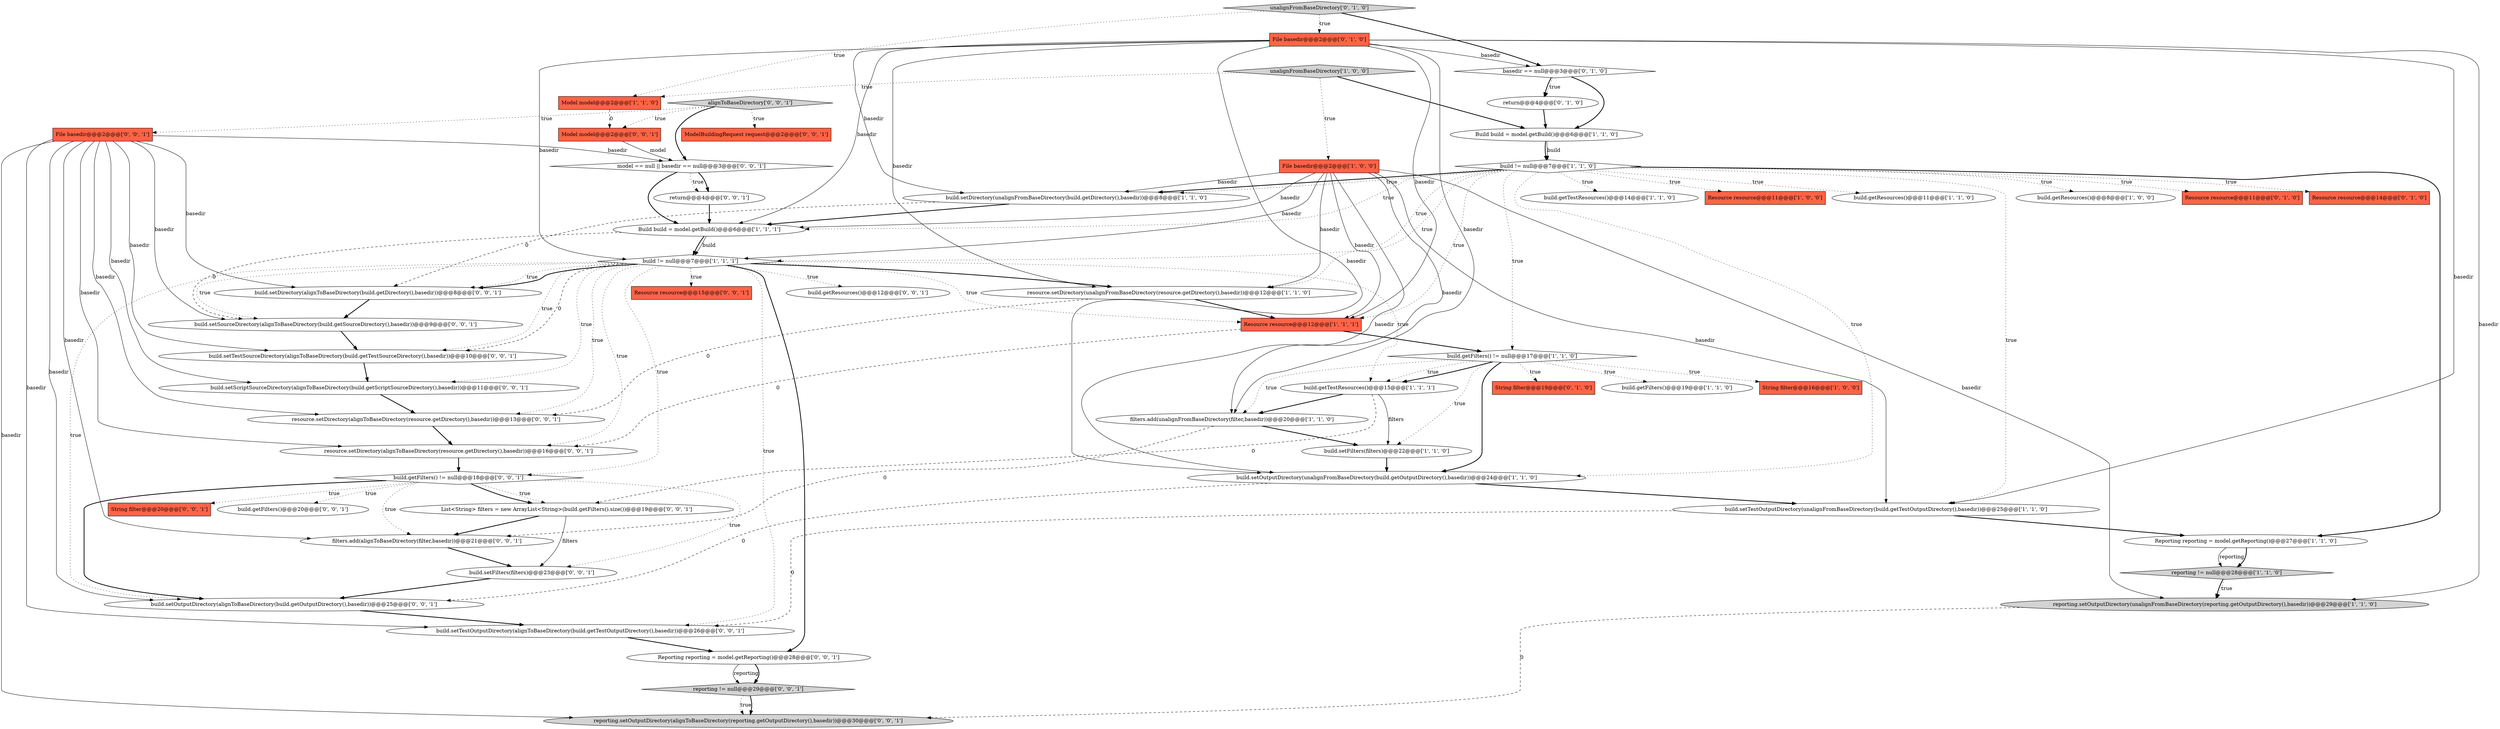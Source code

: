 digraph {
15 [style = filled, label = "Model model@@@2@@@['1', '1', '0']", fillcolor = tomato, shape = box image = "AAA0AAABBB1BBB"];
11 [style = filled, label = "build.setFilters(filters)@@@22@@@['1', '1', '0']", fillcolor = white, shape = ellipse image = "AAA0AAABBB1BBB"];
4 [style = filled, label = "File basedir@@@2@@@['1', '0', '0']", fillcolor = tomato, shape = box image = "AAA0AAABBB1BBB"];
8 [style = filled, label = "build.getTestResources()@@@14@@@['1', '1', '0']", fillcolor = white, shape = ellipse image = "AAA0AAABBB1BBB"];
50 [style = filled, label = "build.setFilters(filters)@@@23@@@['0', '0', '1']", fillcolor = white, shape = ellipse image = "AAA0AAABBB3BBB"];
19 [style = filled, label = "reporting != null@@@28@@@['1', '1', '0']", fillcolor = lightgray, shape = diamond image = "AAA0AAABBB1BBB"];
45 [style = filled, label = "List<String> filters = new ArrayList<String>(build.getFilters().size())@@@19@@@['0', '0', '1']", fillcolor = white, shape = ellipse image = "AAA0AAABBB3BBB"];
38 [style = filled, label = "model == null || basedir == null@@@3@@@['0', '0', '1']", fillcolor = white, shape = diamond image = "AAA0AAABBB3BBB"];
53 [style = filled, label = "return@@@4@@@['0', '0', '1']", fillcolor = white, shape = ellipse image = "AAA0AAABBB3BBB"];
56 [style = filled, label = "build.setSourceDirectory(alignToBaseDirectory(build.getSourceDirectory(),basedir))@@@9@@@['0', '0', '1']", fillcolor = white, shape = ellipse image = "AAA0AAABBB3BBB"];
40 [style = filled, label = "Model model@@@2@@@['0', '0', '1']", fillcolor = tomato, shape = box image = "AAA0AAABBB3BBB"];
6 [style = filled, label = "Resource resource@@@11@@@['1', '0', '0']", fillcolor = tomato, shape = box image = "AAA0AAABBB1BBB"];
1 [style = filled, label = "build.getFilters() != null@@@17@@@['1', '1', '0']", fillcolor = white, shape = diamond image = "AAA0AAABBB1BBB"];
43 [style = filled, label = "resource.setDirectory(alignToBaseDirectory(resource.getDirectory(),basedir))@@@13@@@['0', '0', '1']", fillcolor = white, shape = ellipse image = "AAA0AAABBB3BBB"];
46 [style = filled, label = "filters.add(alignToBaseDirectory(filter,basedir))@@@21@@@['0', '0', '1']", fillcolor = white, shape = ellipse image = "AAA0AAABBB3BBB"];
27 [style = filled, label = "String filter@@@19@@@['0', '1', '0']", fillcolor = tomato, shape = box image = "AAA0AAABBB2BBB"];
22 [style = filled, label = "build.getResources()@@@11@@@['1', '1', '0']", fillcolor = white, shape = ellipse image = "AAA0AAABBB1BBB"];
25 [style = filled, label = "File basedir@@@2@@@['0', '1', '0']", fillcolor = tomato, shape = box image = "AAA0AAABBB2BBB"];
35 [style = filled, label = "build.setDirectory(alignToBaseDirectory(build.getDirectory(),basedir))@@@8@@@['0', '0', '1']", fillcolor = white, shape = ellipse image = "AAA0AAABBB3BBB"];
17 [style = filled, label = "build.setDirectory(unalignFromBaseDirectory(build.getDirectory(),basedir))@@@8@@@['1', '1', '0']", fillcolor = white, shape = ellipse image = "AAA0AAABBB1BBB"];
48 [style = filled, label = "Resource resource@@@15@@@['0', '0', '1']", fillcolor = tomato, shape = box image = "AAA0AAABBB3BBB"];
54 [style = filled, label = "String filter@@@20@@@['0', '0', '1']", fillcolor = tomato, shape = box image = "AAA0AAABBB3BBB"];
41 [style = filled, label = "build.getFilters() != null@@@18@@@['0', '0', '1']", fillcolor = white, shape = diamond image = "AAA0AAABBB3BBB"];
9 [style = filled, label = "reporting.setOutputDirectory(unalignFromBaseDirectory(reporting.getOutputDirectory(),basedir))@@@29@@@['1', '1', '0']", fillcolor = lightgray, shape = ellipse image = "AAA0AAABBB1BBB"];
18 [style = filled, label = "build.setTestOutputDirectory(unalignFromBaseDirectory(build.getTestOutputDirectory(),basedir))@@@25@@@['1', '1', '0']", fillcolor = white, shape = ellipse image = "AAA0AAABBB1BBB"];
23 [style = filled, label = "filters.add(unalignFromBaseDirectory(filter,basedir))@@@20@@@['1', '1', '0']", fillcolor = white, shape = ellipse image = "AAA0AAABBB1BBB"];
52 [style = filled, label = "build.setScriptSourceDirectory(alignToBaseDirectory(build.getScriptSourceDirectory(),basedir))@@@11@@@['0', '0', '1']", fillcolor = white, shape = ellipse image = "AAA0AAABBB3BBB"];
47 [style = filled, label = "build.setOutputDirectory(alignToBaseDirectory(build.getOutputDirectory(),basedir))@@@25@@@['0', '0', '1']", fillcolor = white, shape = ellipse image = "AAA0AAABBB3BBB"];
49 [style = filled, label = "reporting.setOutputDirectory(alignToBaseDirectory(reporting.getOutputDirectory(),basedir))@@@30@@@['0', '0', '1']", fillcolor = lightgray, shape = ellipse image = "AAA0AAABBB3BBB"];
7 [style = filled, label = "Build build = model.getBuild()@@@6@@@['1', '1', '1']", fillcolor = white, shape = ellipse image = "AAA0AAABBB1BBB"];
32 [style = filled, label = "ModelBuildingRequest request@@@2@@@['0', '0', '1']", fillcolor = tomato, shape = box image = "AAA0AAABBB3BBB"];
36 [style = filled, label = "resource.setDirectory(alignToBaseDirectory(resource.getDirectory(),basedir))@@@16@@@['0', '0', '1']", fillcolor = white, shape = ellipse image = "AAA0AAABBB3BBB"];
13 [style = filled, label = "build.getTestResources()@@@15@@@['1', '1', '1']", fillcolor = white, shape = ellipse image = "AAA0AAABBB1BBB"];
24 [style = filled, label = "unalignFromBaseDirectory['1', '0', '0']", fillcolor = lightgray, shape = diamond image = "AAA0AAABBB1BBB"];
42 [style = filled, label = "Reporting reporting = model.getReporting()@@@28@@@['0', '0', '1']", fillcolor = white, shape = ellipse image = "AAA0AAABBB3BBB"];
0 [style = filled, label = "build.getResources()@@@8@@@['1', '0', '0']", fillcolor = white, shape = ellipse image = "AAA0AAABBB1BBB"];
28 [style = filled, label = "Resource resource@@@11@@@['0', '1', '0']", fillcolor = tomato, shape = box image = "AAA0AAABBB2BBB"];
37 [style = filled, label = "build.setTestOutputDirectory(alignToBaseDirectory(build.getTestOutputDirectory(),basedir))@@@26@@@['0', '0', '1']", fillcolor = white, shape = ellipse image = "AAA0AAABBB3BBB"];
51 [style = filled, label = "build.setTestSourceDirectory(alignToBaseDirectory(build.getTestSourceDirectory(),basedir))@@@10@@@['0', '0', '1']", fillcolor = white, shape = ellipse image = "AAA0AAABBB3BBB"];
34 [style = filled, label = "build.getResources()@@@12@@@['0', '0', '1']", fillcolor = white, shape = ellipse image = "AAA0AAABBB3BBB"];
29 [style = filled, label = "basedir == null@@@3@@@['0', '1', '0']", fillcolor = white, shape = diamond image = "AAA1AAABBB2BBB"];
2 [style = filled, label = "build != null@@@7@@@['1', '1', '1']", fillcolor = white, shape = diamond image = "AAA0AAABBB1BBB"];
3 [style = filled, label = "Build build = model.getBuild()@@@6@@@['1', '1', '0']", fillcolor = white, shape = ellipse image = "AAA0AAABBB1BBB"];
39 [style = filled, label = "reporting != null@@@29@@@['0', '0', '1']", fillcolor = lightgray, shape = diamond image = "AAA0AAABBB3BBB"];
16 [style = filled, label = "Resource resource@@@12@@@['1', '1', '1']", fillcolor = tomato, shape = box image = "AAA0AAABBB1BBB"];
10 [style = filled, label = "build.setOutputDirectory(unalignFromBaseDirectory(build.getOutputDirectory(),basedir))@@@24@@@['1', '1', '0']", fillcolor = white, shape = ellipse image = "AAA0AAABBB1BBB"];
26 [style = filled, label = "Resource resource@@@14@@@['0', '1', '0']", fillcolor = tomato, shape = box image = "AAA0AAABBB2BBB"];
44 [style = filled, label = "build.getFilters()@@@20@@@['0', '0', '1']", fillcolor = white, shape = ellipse image = "AAA0AAABBB3BBB"];
14 [style = filled, label = "build.getFilters()@@@19@@@['1', '1', '0']", fillcolor = white, shape = ellipse image = "AAA0AAABBB1BBB"];
30 [style = filled, label = "return@@@4@@@['0', '1', '0']", fillcolor = white, shape = ellipse image = "AAA1AAABBB2BBB"];
5 [style = filled, label = "String filter@@@16@@@['1', '0', '0']", fillcolor = tomato, shape = box image = "AAA0AAABBB1BBB"];
55 [style = filled, label = "alignToBaseDirectory['0', '0', '1']", fillcolor = lightgray, shape = diamond image = "AAA0AAABBB3BBB"];
20 [style = filled, label = "resource.setDirectory(unalignFromBaseDirectory(resource.getDirectory(),basedir))@@@12@@@['1', '1', '0']", fillcolor = white, shape = ellipse image = "AAA0AAABBB1BBB"];
12 [style = filled, label = "build != null@@@7@@@['1', '1', '0']", fillcolor = white, shape = diamond image = "AAA0AAABBB1BBB"];
33 [style = filled, label = "File basedir@@@2@@@['0', '0', '1']", fillcolor = tomato, shape = box image = "AAA0AAABBB3BBB"];
21 [style = filled, label = "Reporting reporting = model.getReporting()@@@27@@@['1', '1', '0']", fillcolor = white, shape = ellipse image = "AAA0AAABBB1BBB"];
31 [style = filled, label = "unalignFromBaseDirectory['0', '1', '0']", fillcolor = lightgray, shape = diamond image = "AAA0AAABBB2BBB"];
41->54 [style = dotted, label="true"];
31->25 [style = dotted, label="true"];
55->32 [style = dotted, label="true"];
31->15 [style = dotted, label="true"];
1->27 [style = dotted, label="true"];
1->11 [style = dotted, label="true"];
25->7 [style = solid, label="basedir"];
41->47 [style = bold, label=""];
12->26 [style = dotted, label="true"];
51->52 [style = bold, label=""];
33->43 [style = solid, label="basedir"];
2->51 [style = dotted, label="true"];
38->53 [style = dotted, label="true"];
2->56 [style = dotted, label="true"];
2->41 [style = dotted, label="true"];
4->16 [style = solid, label="basedir"];
10->18 [style = bold, label=""];
33->51 [style = solid, label="basedir"];
53->7 [style = bold, label=""];
45->46 [style = bold, label=""];
39->49 [style = dotted, label="true"];
16->1 [style = bold, label=""];
37->42 [style = bold, label=""];
1->5 [style = dotted, label="true"];
2->34 [style = dotted, label="true"];
18->21 [style = bold, label=""];
25->20 [style = solid, label="basedir"];
25->17 [style = solid, label="basedir"];
52->43 [style = bold, label=""];
41->45 [style = dotted, label="true"];
25->23 [style = solid, label="basedir"];
31->29 [style = bold, label=""];
33->52 [style = solid, label="basedir"];
47->37 [style = bold, label=""];
55->33 [style = dotted, label="true"];
2->42 [style = bold, label=""];
24->4 [style = dotted, label="true"];
41->46 [style = dotted, label="true"];
2->43 [style = dotted, label="true"];
2->51 [style = dashed, label="0"];
12->10 [style = dotted, label="true"];
12->7 [style = dotted, label="true"];
55->38 [style = bold, label=""];
4->18 [style = solid, label="basedir"];
1->10 [style = bold, label=""];
41->45 [style = bold, label=""];
21->19 [style = solid, label="reporting"];
20->16 [style = bold, label=""];
10->47 [style = dashed, label="0"];
33->36 [style = solid, label="basedir"];
12->16 [style = dotted, label="true"];
4->9 [style = solid, label="basedir"];
41->44 [style = dotted, label="true"];
33->49 [style = solid, label="basedir"];
1->23 [style = dotted, label="true"];
36->41 [style = bold, label=""];
12->8 [style = dotted, label="true"];
2->47 [style = dotted, label="true"];
41->50 [style = dotted, label="true"];
13->11 [style = solid, label="filters"];
38->7 [style = bold, label=""];
1->13 [style = dotted, label="true"];
2->13 [style = dotted, label="true"];
15->40 [style = dashed, label="0"];
7->2 [style = solid, label="build"];
16->36 [style = dashed, label="0"];
24->15 [style = dotted, label="true"];
12->6 [style = dotted, label="true"];
12->1 [style = dotted, label="true"];
2->52 [style = dotted, label="true"];
9->49 [style = dashed, label="0"];
33->37 [style = solid, label="basedir"];
3->12 [style = solid, label="build"];
1->13 [style = bold, label=""];
7->2 [style = bold, label=""];
56->51 [style = bold, label=""];
29->3 [style = bold, label=""];
39->49 [style = bold, label=""];
2->48 [style = dotted, label="true"];
4->23 [style = solid, label="basedir"];
25->16 [style = solid, label="basedir"];
13->23 [style = bold, label=""];
4->2 [style = solid, label="basedir"];
12->0 [style = dotted, label="true"];
19->9 [style = dotted, label="true"];
2->37 [style = dotted, label="true"];
12->2 [style = dotted, label="true"];
25->18 [style = solid, label="basedir"];
2->16 [style = dotted, label="true"];
13->45 [style = dashed, label="0"];
12->17 [style = bold, label=""];
11->10 [style = bold, label=""];
21->19 [style = bold, label=""];
25->10 [style = solid, label="basedir"];
33->38 [style = solid, label="basedir"];
3->12 [style = bold, label=""];
4->7 [style = solid, label="basedir"];
29->30 [style = dotted, label="true"];
24->3 [style = bold, label=""];
43->36 [style = bold, label=""];
33->46 [style = solid, label="basedir"];
17->35 [style = dashed, label="0"];
42->39 [style = solid, label="reporting"];
17->7 [style = bold, label=""];
23->46 [style = dashed, label="0"];
25->9 [style = solid, label="basedir"];
7->56 [style = dashed, label="0"];
25->29 [style = solid, label="basedir"];
33->35 [style = solid, label="basedir"];
38->53 [style = bold, label=""];
29->30 [style = bold, label=""];
12->18 [style = dotted, label="true"];
4->20 [style = solid, label="basedir"];
42->39 [style = bold, label=""];
2->35 [style = dotted, label="true"];
4->17 [style = solid, label="basedir"];
19->9 [style = bold, label=""];
35->56 [style = bold, label=""];
40->38 [style = solid, label="model"];
50->47 [style = bold, label=""];
2->36 [style = dotted, label="true"];
12->21 [style = bold, label=""];
45->50 [style = solid, label="filters"];
23->11 [style = bold, label=""];
12->28 [style = dotted, label="true"];
12->20 [style = dotted, label="true"];
33->47 [style = solid, label="basedir"];
4->10 [style = solid, label="basedir"];
12->17 [style = dotted, label="true"];
12->22 [style = dotted, label="true"];
18->37 [style = dashed, label="0"];
46->50 [style = bold, label=""];
30->3 [style = bold, label=""];
2->20 [style = bold, label=""];
55->40 [style = dotted, label="true"];
33->56 [style = solid, label="basedir"];
25->2 [style = solid, label="basedir"];
1->14 [style = dotted, label="true"];
20->43 [style = dashed, label="0"];
2->35 [style = bold, label=""];
}
